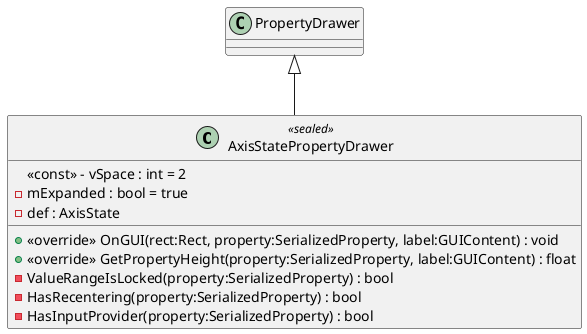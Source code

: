 @startuml
class AxisStatePropertyDrawer <<sealed>> {
    <<const>> - vSpace : int = 2
    - mExpanded : bool = true
    - def : AxisState
    + <<override>> OnGUI(rect:Rect, property:SerializedProperty, label:GUIContent) : void
    + <<override>> GetPropertyHeight(property:SerializedProperty, label:GUIContent) : float
    - ValueRangeIsLocked(property:SerializedProperty) : bool
    - HasRecentering(property:SerializedProperty) : bool
    - HasInputProvider(property:SerializedProperty) : bool
}
PropertyDrawer <|-- AxisStatePropertyDrawer
@enduml
